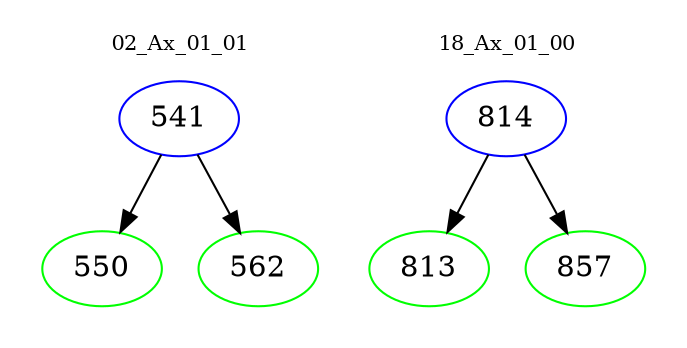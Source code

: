 digraph{
subgraph cluster_0 {
color = white
label = "02_Ax_01_01";
fontsize=10;
T0_541 [label="541", color="blue"]
T0_541 -> T0_550 [color="black"]
T0_550 [label="550", color="green"]
T0_541 -> T0_562 [color="black"]
T0_562 [label="562", color="green"]
}
subgraph cluster_1 {
color = white
label = "18_Ax_01_00";
fontsize=10;
T1_814 [label="814", color="blue"]
T1_814 -> T1_813 [color="black"]
T1_813 [label="813", color="green"]
T1_814 -> T1_857 [color="black"]
T1_857 [label="857", color="green"]
}
}
